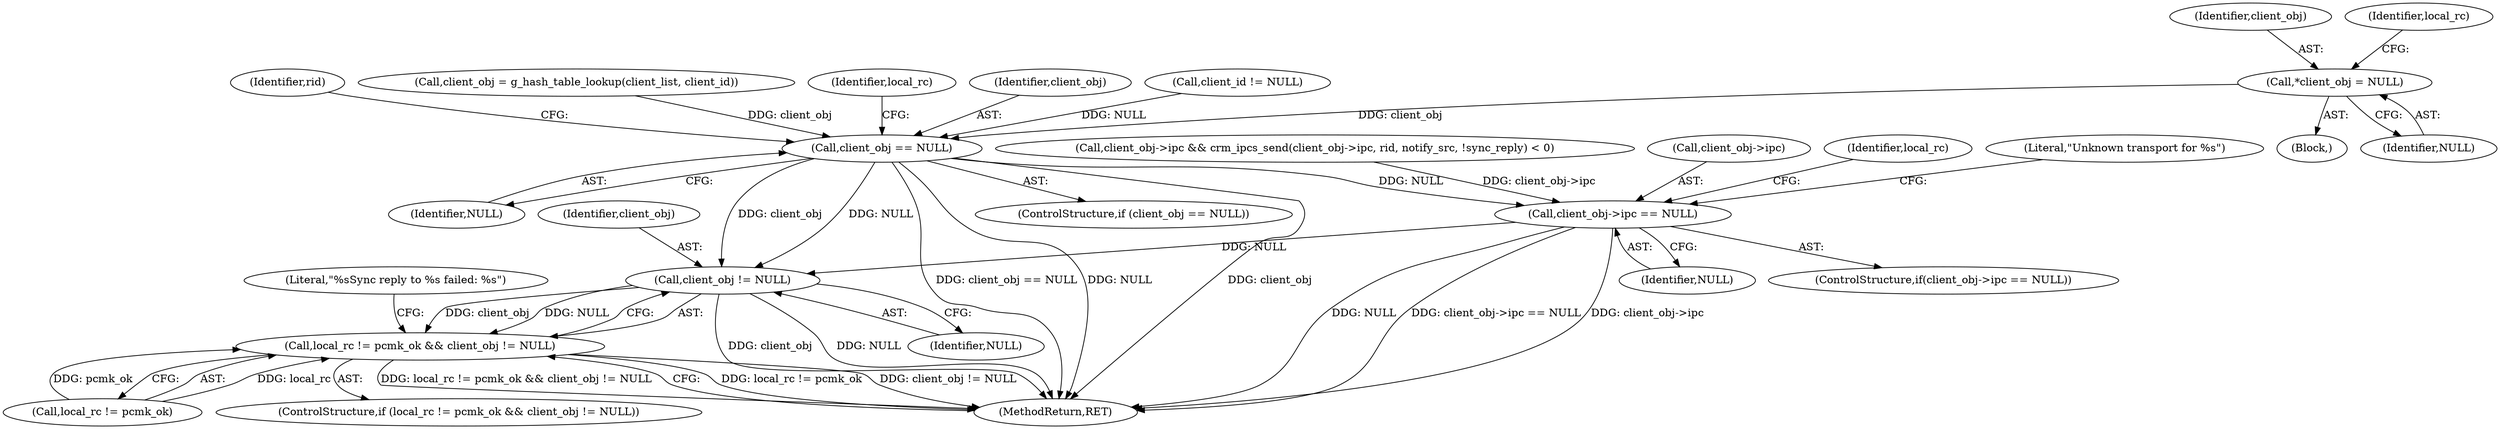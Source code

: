 digraph "0_pacemaker_564f7cc2a51dcd2f28ab12a13394f31be5aa3c93@pointer" {
"1000108" [label="(Call,*client_obj = NULL)"];
"1000130" [label="(Call,client_obj == NULL)"];
"1000218" [label="(Call,client_obj->ipc == NULL)"];
"1000234" [label="(Call,client_obj != NULL)"];
"1000230" [label="(Call,local_rc != pcmk_ok && client_obj != NULL)"];
"1000108" [label="(Call,*client_obj = NULL)"];
"1000116" [label="(Call,client_id != NULL)"];
"1000130" [label="(Call,client_obj == NULL)"];
"1000109" [label="(Identifier,client_obj)"];
"1000142" [label="(Identifier,rid)"];
"1000219" [label="(Call,client_obj->ipc)"];
"1000106" [label="(Block,)"];
"1000235" [label="(Identifier,client_obj)"];
"1000232" [label="(Identifier,local_rc)"];
"1000120" [label="(Call,client_obj = g_hash_table_lookup(client_list, client_id))"];
"1000110" [label="(Identifier,NULL)"];
"1000225" [label="(Literal,\"Unknown transport for %s\")"];
"1000236" [label="(Identifier,NULL)"];
"1000113" [label="(Identifier,local_rc)"];
"1000135" [label="(Identifier,local_rc)"];
"1000230" [label="(Call,local_rc != pcmk_ok && client_obj != NULL)"];
"1000129" [label="(ControlStructure,if (client_obj == NULL))"];
"1000131" [label="(Identifier,client_obj)"];
"1000222" [label="(Identifier,NULL)"];
"1000231" [label="(Call,local_rc != pcmk_ok)"];
"1000217" [label="(ControlStructure,if(client_obj->ipc == NULL))"];
"1000183" [label="(Call,client_obj->ipc && crm_ipcs_send(client_obj->ipc, rid, notify_src, !sync_reply) < 0)"];
"1000239" [label="(Literal,\"%sSync reply to %s failed: %s\")"];
"1000218" [label="(Call,client_obj->ipc == NULL)"];
"1000252" [label="(MethodReturn,RET)"];
"1000234" [label="(Call,client_obj != NULL)"];
"1000132" [label="(Identifier,NULL)"];
"1000229" [label="(ControlStructure,if (local_rc != pcmk_ok && client_obj != NULL))"];
"1000108" -> "1000106"  [label="AST: "];
"1000108" -> "1000110"  [label="CFG: "];
"1000109" -> "1000108"  [label="AST: "];
"1000110" -> "1000108"  [label="AST: "];
"1000113" -> "1000108"  [label="CFG: "];
"1000108" -> "1000130"  [label="DDG: client_obj"];
"1000130" -> "1000129"  [label="AST: "];
"1000130" -> "1000132"  [label="CFG: "];
"1000131" -> "1000130"  [label="AST: "];
"1000132" -> "1000130"  [label="AST: "];
"1000135" -> "1000130"  [label="CFG: "];
"1000142" -> "1000130"  [label="CFG: "];
"1000130" -> "1000252"  [label="DDG: client_obj == NULL"];
"1000130" -> "1000252"  [label="DDG: NULL"];
"1000130" -> "1000252"  [label="DDG: client_obj"];
"1000120" -> "1000130"  [label="DDG: client_obj"];
"1000116" -> "1000130"  [label="DDG: NULL"];
"1000130" -> "1000218"  [label="DDG: NULL"];
"1000130" -> "1000234"  [label="DDG: client_obj"];
"1000130" -> "1000234"  [label="DDG: NULL"];
"1000218" -> "1000217"  [label="AST: "];
"1000218" -> "1000222"  [label="CFG: "];
"1000219" -> "1000218"  [label="AST: "];
"1000222" -> "1000218"  [label="AST: "];
"1000225" -> "1000218"  [label="CFG: "];
"1000232" -> "1000218"  [label="CFG: "];
"1000218" -> "1000252"  [label="DDG: client_obj->ipc == NULL"];
"1000218" -> "1000252"  [label="DDG: client_obj->ipc"];
"1000218" -> "1000252"  [label="DDG: NULL"];
"1000183" -> "1000218"  [label="DDG: client_obj->ipc"];
"1000218" -> "1000234"  [label="DDG: NULL"];
"1000234" -> "1000230"  [label="AST: "];
"1000234" -> "1000236"  [label="CFG: "];
"1000235" -> "1000234"  [label="AST: "];
"1000236" -> "1000234"  [label="AST: "];
"1000230" -> "1000234"  [label="CFG: "];
"1000234" -> "1000252"  [label="DDG: client_obj"];
"1000234" -> "1000252"  [label="DDG: NULL"];
"1000234" -> "1000230"  [label="DDG: client_obj"];
"1000234" -> "1000230"  [label="DDG: NULL"];
"1000230" -> "1000229"  [label="AST: "];
"1000230" -> "1000231"  [label="CFG: "];
"1000231" -> "1000230"  [label="AST: "];
"1000239" -> "1000230"  [label="CFG: "];
"1000252" -> "1000230"  [label="CFG: "];
"1000230" -> "1000252"  [label="DDG: local_rc != pcmk_ok"];
"1000230" -> "1000252"  [label="DDG: client_obj != NULL"];
"1000230" -> "1000252"  [label="DDG: local_rc != pcmk_ok && client_obj != NULL"];
"1000231" -> "1000230"  [label="DDG: local_rc"];
"1000231" -> "1000230"  [label="DDG: pcmk_ok"];
}
